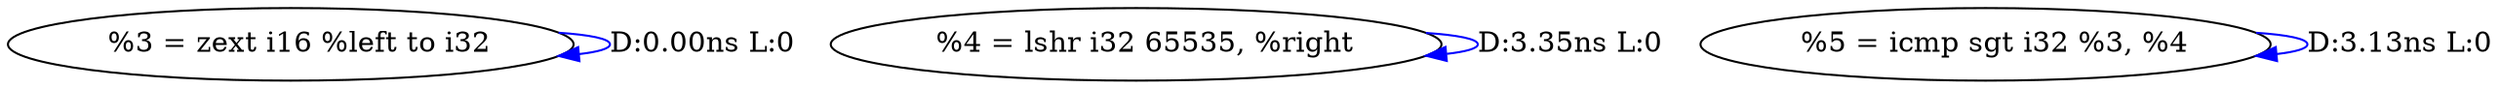 digraph {
Node0x2b9dd90[label="  %3 = zext i16 %left to i32"];
Node0x2b9dd90 -> Node0x2b9dd90[label="D:0.00ns L:0",color=blue];
Node0x2b9de70[label="  %4 = lshr i32 65535, %right"];
Node0x2b9de70 -> Node0x2b9de70[label="D:3.35ns L:0",color=blue];
Node0x2b9df50[label="  %5 = icmp sgt i32 %3, %4"];
Node0x2b9df50 -> Node0x2b9df50[label="D:3.13ns L:0",color=blue];
}
